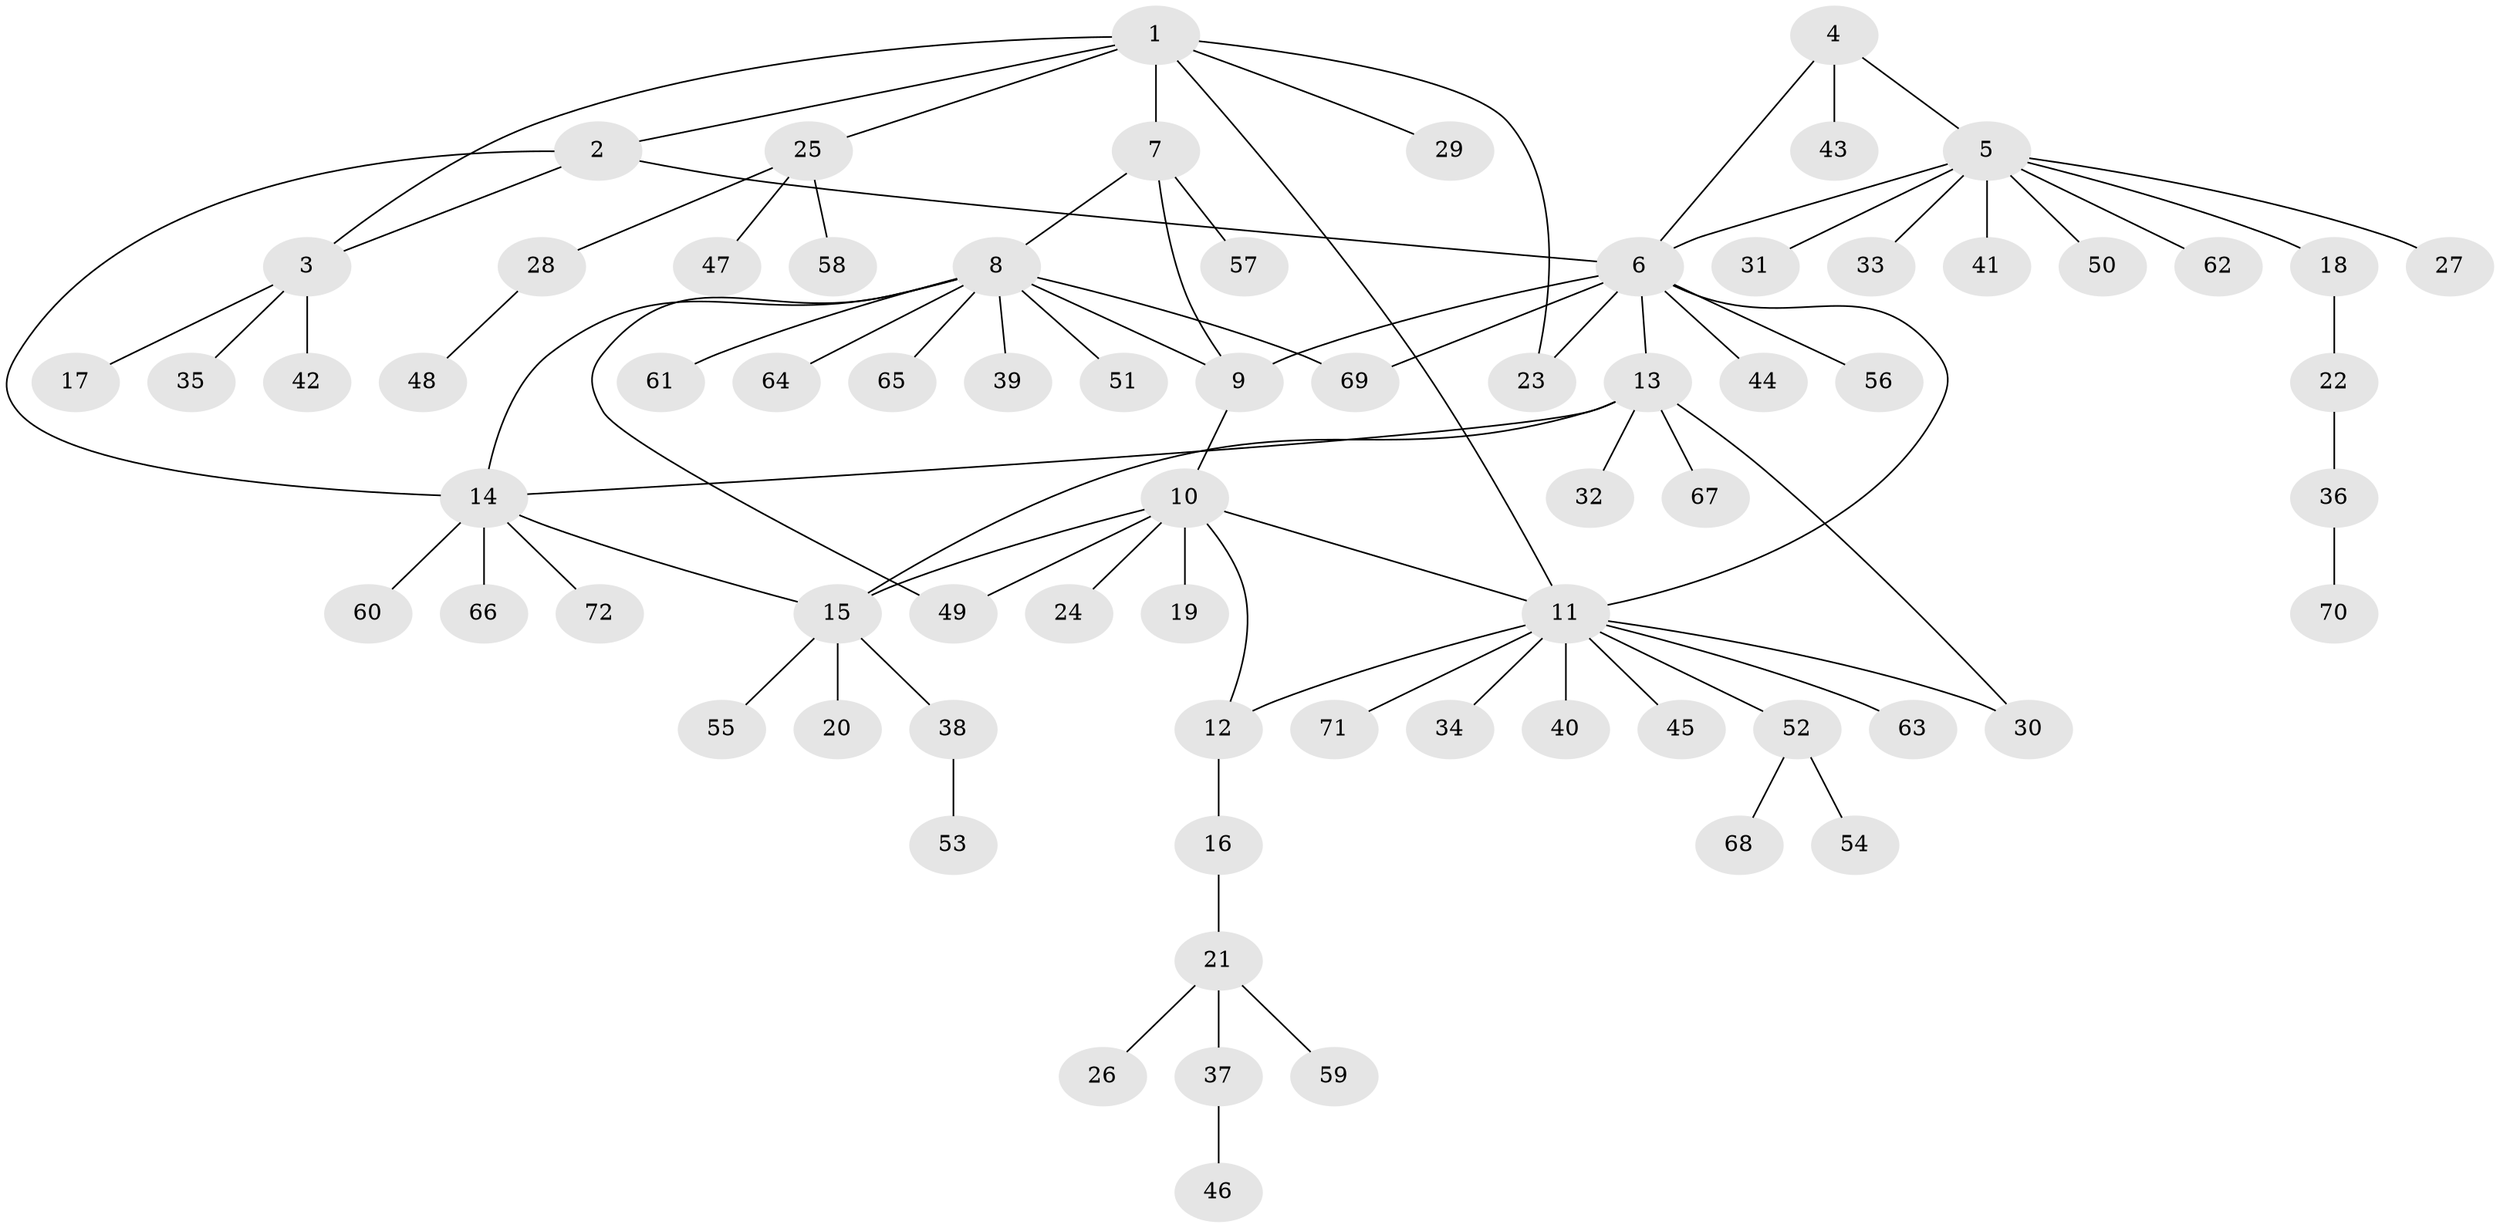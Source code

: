 // coarse degree distribution, {7: 0.01818181818181818, 4: 0.09090909090909091, 2: 0.12727272727272726, 8: 0.01818181818181818, 9: 0.05454545454545454, 3: 0.03636363636363636, 10: 0.03636363636363636, 1: 0.6181818181818182}
// Generated by graph-tools (version 1.1) at 2025/42/03/06/25 10:42:13]
// undirected, 72 vertices, 86 edges
graph export_dot {
graph [start="1"]
  node [color=gray90,style=filled];
  1;
  2;
  3;
  4;
  5;
  6;
  7;
  8;
  9;
  10;
  11;
  12;
  13;
  14;
  15;
  16;
  17;
  18;
  19;
  20;
  21;
  22;
  23;
  24;
  25;
  26;
  27;
  28;
  29;
  30;
  31;
  32;
  33;
  34;
  35;
  36;
  37;
  38;
  39;
  40;
  41;
  42;
  43;
  44;
  45;
  46;
  47;
  48;
  49;
  50;
  51;
  52;
  53;
  54;
  55;
  56;
  57;
  58;
  59;
  60;
  61;
  62;
  63;
  64;
  65;
  66;
  67;
  68;
  69;
  70;
  71;
  72;
  1 -- 2;
  1 -- 3;
  1 -- 7;
  1 -- 11;
  1 -- 23;
  1 -- 25;
  1 -- 29;
  2 -- 3;
  2 -- 6;
  2 -- 14;
  3 -- 17;
  3 -- 35;
  3 -- 42;
  4 -- 5;
  4 -- 6;
  4 -- 43;
  5 -- 6;
  5 -- 18;
  5 -- 27;
  5 -- 31;
  5 -- 33;
  5 -- 41;
  5 -- 50;
  5 -- 62;
  6 -- 9;
  6 -- 11;
  6 -- 13;
  6 -- 23;
  6 -- 44;
  6 -- 56;
  6 -- 69;
  7 -- 8;
  7 -- 9;
  7 -- 57;
  8 -- 9;
  8 -- 14;
  8 -- 39;
  8 -- 49;
  8 -- 51;
  8 -- 61;
  8 -- 64;
  8 -- 65;
  8 -- 69;
  9 -- 10;
  10 -- 11;
  10 -- 12;
  10 -- 15;
  10 -- 19;
  10 -- 24;
  10 -- 49;
  11 -- 12;
  11 -- 30;
  11 -- 34;
  11 -- 40;
  11 -- 45;
  11 -- 52;
  11 -- 63;
  11 -- 71;
  12 -- 16;
  13 -- 14;
  13 -- 15;
  13 -- 30;
  13 -- 32;
  13 -- 67;
  14 -- 15;
  14 -- 60;
  14 -- 66;
  14 -- 72;
  15 -- 20;
  15 -- 38;
  15 -- 55;
  16 -- 21;
  18 -- 22;
  21 -- 26;
  21 -- 37;
  21 -- 59;
  22 -- 36;
  25 -- 28;
  25 -- 47;
  25 -- 58;
  28 -- 48;
  36 -- 70;
  37 -- 46;
  38 -- 53;
  52 -- 54;
  52 -- 68;
}
